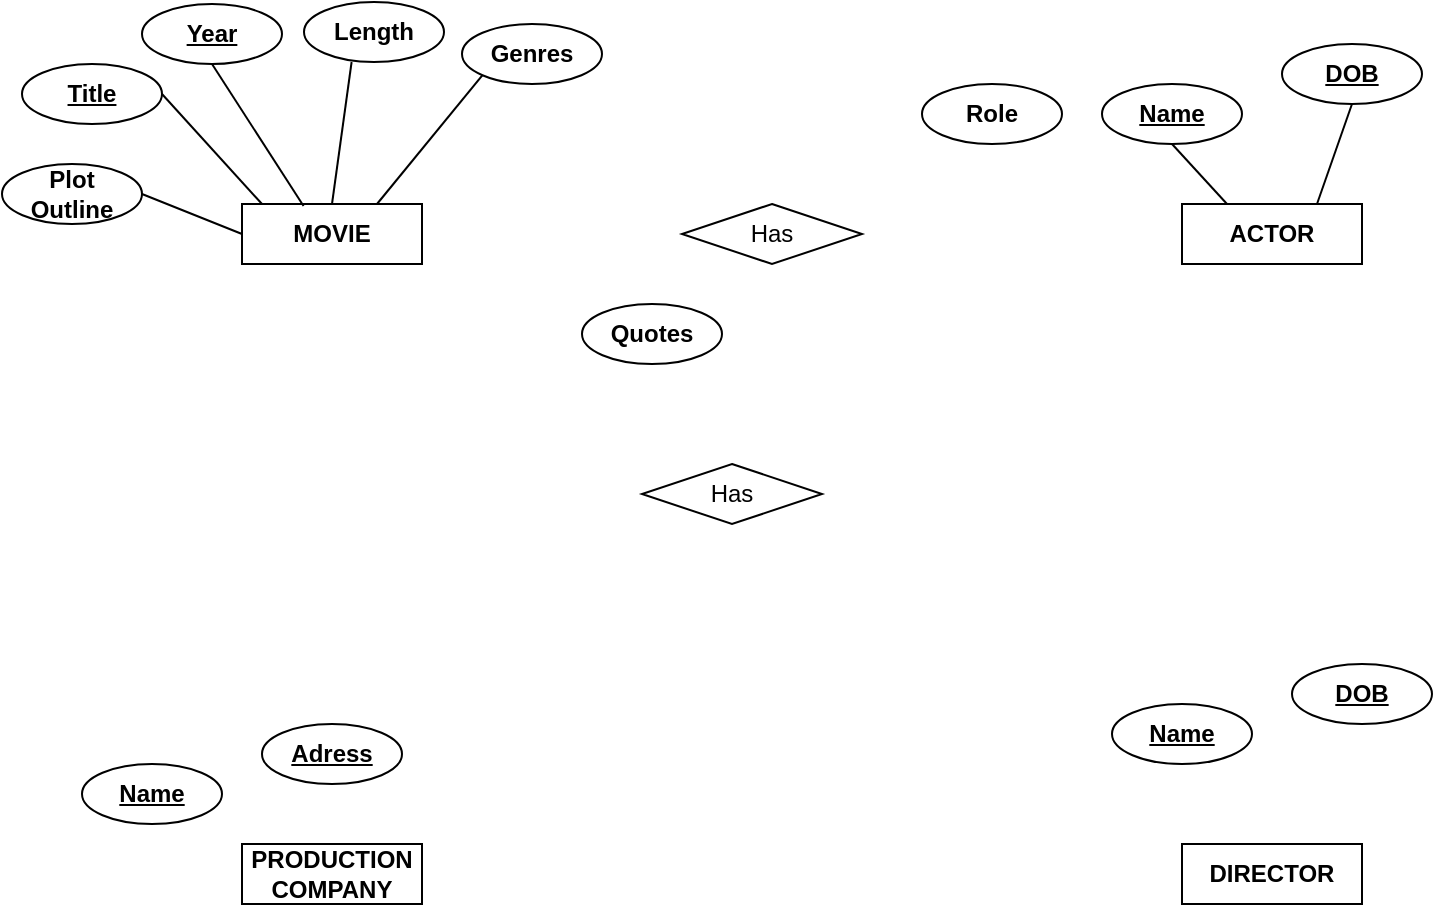 <mxfile version="14.2.9" type="github">
  <diagram id="Z0x2t-ABKoLhqLF_gDPw" name="Page-1">
    <mxGraphModel dx="1038" dy="556" grid="1" gridSize="10" guides="1" tooltips="1" connect="1" arrows="1" fold="1" page="1" pageScale="1" pageWidth="827" pageHeight="1169" math="0" shadow="0">
      <root>
        <mxCell id="0" />
        <mxCell id="1" parent="0" />
        <mxCell id="oCjEifJK1wwtSCwdsAz2-1" value="MOVIE" style="whiteSpace=wrap;html=1;align=center;fontStyle=1" vertex="1" parent="1">
          <mxGeometry x="120" y="130" width="90" height="30" as="geometry" />
        </mxCell>
        <mxCell id="oCjEifJK1wwtSCwdsAz2-2" value="PRODUCTION&lt;br&gt;COMPANY" style="whiteSpace=wrap;html=1;align=center;fontStyle=1" vertex="1" parent="1">
          <mxGeometry x="120" y="450" width="90" height="30" as="geometry" />
        </mxCell>
        <mxCell id="oCjEifJK1wwtSCwdsAz2-3" value="DIRECTOR" style="whiteSpace=wrap;html=1;align=center;fontStyle=1" vertex="1" parent="1">
          <mxGeometry x="590" y="450" width="90" height="30" as="geometry" />
        </mxCell>
        <mxCell id="oCjEifJK1wwtSCwdsAz2-4" value="ACTOR" style="whiteSpace=wrap;html=1;align=center;fontStyle=1" vertex="1" parent="1">
          <mxGeometry x="590" y="130" width="90" height="30" as="geometry" />
        </mxCell>
        <mxCell id="oCjEifJK1wwtSCwdsAz2-5" value="Title" style="ellipse;whiteSpace=wrap;html=1;align=center;fontStyle=5" vertex="1" parent="1">
          <mxGeometry x="10" y="60" width="70" height="30" as="geometry" />
        </mxCell>
        <mxCell id="oCjEifJK1wwtSCwdsAz2-6" value="Year" style="ellipse;whiteSpace=wrap;html=1;align=center;fontStyle=5" vertex="1" parent="1">
          <mxGeometry x="70" y="30" width="70" height="30" as="geometry" />
        </mxCell>
        <mxCell id="oCjEifJK1wwtSCwdsAz2-7" value="Length" style="ellipse;whiteSpace=wrap;html=1;align=center;fontStyle=1" vertex="1" parent="1">
          <mxGeometry x="151" y="29" width="70" height="30" as="geometry" />
        </mxCell>
        <mxCell id="oCjEifJK1wwtSCwdsAz2-8" value="Genres" style="ellipse;whiteSpace=wrap;html=1;align=center;fontStyle=1" vertex="1" parent="1">
          <mxGeometry x="230" y="40" width="70" height="30" as="geometry" />
        </mxCell>
        <mxCell id="oCjEifJK1wwtSCwdsAz2-9" value="Plot&lt;br&gt;Outline" style="ellipse;whiteSpace=wrap;html=1;align=center;fontStyle=1" vertex="1" parent="1">
          <mxGeometry y="110" width="70" height="30" as="geometry" />
        </mxCell>
        <mxCell id="oCjEifJK1wwtSCwdsAz2-10" value="Quotes" style="ellipse;whiteSpace=wrap;html=1;align=center;fontStyle=1" vertex="1" parent="1">
          <mxGeometry x="290" y="180" width="70" height="30" as="geometry" />
        </mxCell>
        <mxCell id="oCjEifJK1wwtSCwdsAz2-11" value="Name" style="ellipse;whiteSpace=wrap;html=1;align=center;fontStyle=5" vertex="1" parent="1">
          <mxGeometry x="550" y="70" width="70" height="30" as="geometry" />
        </mxCell>
        <mxCell id="oCjEifJK1wwtSCwdsAz2-12" value="DOB" style="ellipse;whiteSpace=wrap;html=1;align=center;fontStyle=5" vertex="1" parent="1">
          <mxGeometry x="640" y="50" width="70" height="30" as="geometry" />
        </mxCell>
        <mxCell id="oCjEifJK1wwtSCwdsAz2-13" value="Role" style="ellipse;whiteSpace=wrap;html=1;align=center;fontStyle=1" vertex="1" parent="1">
          <mxGeometry x="460" y="70" width="70" height="30" as="geometry" />
        </mxCell>
        <mxCell id="oCjEifJK1wwtSCwdsAz2-14" value="Name" style="ellipse;whiteSpace=wrap;html=1;align=center;fontStyle=5" vertex="1" parent="1">
          <mxGeometry x="555" y="380" width="70" height="30" as="geometry" />
        </mxCell>
        <mxCell id="oCjEifJK1wwtSCwdsAz2-15" value="DOB" style="ellipse;whiteSpace=wrap;html=1;align=center;fontStyle=5" vertex="1" parent="1">
          <mxGeometry x="645" y="360" width="70" height="30" as="geometry" />
        </mxCell>
        <mxCell id="oCjEifJK1wwtSCwdsAz2-16" value="Name" style="ellipse;whiteSpace=wrap;html=1;align=center;fontStyle=5" vertex="1" parent="1">
          <mxGeometry x="40" y="410" width="70" height="30" as="geometry" />
        </mxCell>
        <mxCell id="oCjEifJK1wwtSCwdsAz2-17" value="Adress" style="ellipse;whiteSpace=wrap;html=1;align=center;fontStyle=5" vertex="1" parent="1">
          <mxGeometry x="130" y="390" width="70" height="30" as="geometry" />
        </mxCell>
        <mxCell id="oCjEifJK1wwtSCwdsAz2-18" value="Has" style="shape=rhombus;perimeter=rhombusPerimeter;whiteSpace=wrap;html=1;align=center;" vertex="1" parent="1">
          <mxGeometry x="340" y="130" width="90" height="30" as="geometry" />
        </mxCell>
        <mxCell id="oCjEifJK1wwtSCwdsAz2-19" value="Has" style="shape=rhombus;perimeter=rhombusPerimeter;whiteSpace=wrap;html=1;align=center;" vertex="1" parent="1">
          <mxGeometry x="320" y="260" width="90" height="30" as="geometry" />
        </mxCell>
        <mxCell id="oCjEifJK1wwtSCwdsAz2-20" value="" style="endArrow=none;html=1;rounded=0;exitX=0;exitY=0.5;exitDx=0;exitDy=0;entryX=1;entryY=0.5;entryDx=0;entryDy=0;" edge="1" parent="1" source="oCjEifJK1wwtSCwdsAz2-1" target="oCjEifJK1wwtSCwdsAz2-9">
          <mxGeometry relative="1" as="geometry">
            <mxPoint x="330" y="280" as="sourcePoint" />
            <mxPoint x="490" y="280" as="targetPoint" />
          </mxGeometry>
        </mxCell>
        <mxCell id="oCjEifJK1wwtSCwdsAz2-21" value="" style="endArrow=none;html=1;rounded=0;entryX=1;entryY=0.5;entryDx=0;entryDy=0;" edge="1" parent="1" target="oCjEifJK1wwtSCwdsAz2-5">
          <mxGeometry relative="1" as="geometry">
            <mxPoint x="130" y="130" as="sourcePoint" />
            <mxPoint x="80" y="135" as="targetPoint" />
          </mxGeometry>
        </mxCell>
        <mxCell id="oCjEifJK1wwtSCwdsAz2-22" value="" style="endArrow=none;html=1;rounded=0;exitX=0.342;exitY=0.033;exitDx=0;exitDy=0;entryX=0.5;entryY=1;entryDx=0;entryDy=0;exitPerimeter=0;" edge="1" parent="1" source="oCjEifJK1wwtSCwdsAz2-1" target="oCjEifJK1wwtSCwdsAz2-6">
          <mxGeometry relative="1" as="geometry">
            <mxPoint x="138.37" y="141.8" as="sourcePoint" />
            <mxPoint x="90" y="85" as="targetPoint" />
          </mxGeometry>
        </mxCell>
        <mxCell id="oCjEifJK1wwtSCwdsAz2-23" value="" style="endArrow=none;html=1;rounded=0;exitX=0.5;exitY=0;exitDx=0;exitDy=0;entryX=0.34;entryY=1;entryDx=0;entryDy=0;entryPerimeter=0;" edge="1" parent="1" source="oCjEifJK1wwtSCwdsAz2-1" target="oCjEifJK1wwtSCwdsAz2-7">
          <mxGeometry relative="1" as="geometry">
            <mxPoint x="152.5" y="140" as="sourcePoint" />
            <mxPoint x="115" y="70" as="targetPoint" />
          </mxGeometry>
        </mxCell>
        <mxCell id="oCjEifJK1wwtSCwdsAz2-24" value="" style="endArrow=none;html=1;rounded=0;exitX=0.75;exitY=0;exitDx=0;exitDy=0;entryX=0;entryY=1;entryDx=0;entryDy=0;" edge="1" parent="1" source="oCjEifJK1wwtSCwdsAz2-1" target="oCjEifJK1wwtSCwdsAz2-8">
          <mxGeometry relative="1" as="geometry">
            <mxPoint x="175" y="140" as="sourcePoint" />
            <mxPoint x="184.8" y="69" as="targetPoint" />
          </mxGeometry>
        </mxCell>
        <mxCell id="oCjEifJK1wwtSCwdsAz2-25" value="" style="endArrow=none;html=1;rounded=0;exitX=0.5;exitY=1;exitDx=0;exitDy=0;entryX=0.25;entryY=0;entryDx=0;entryDy=0;" edge="1" parent="1" source="oCjEifJK1wwtSCwdsAz2-11" target="oCjEifJK1wwtSCwdsAz2-4">
          <mxGeometry relative="1" as="geometry">
            <mxPoint x="197.5" y="140" as="sourcePoint" />
            <mxPoint x="250.251" y="75.607" as="targetPoint" />
          </mxGeometry>
        </mxCell>
        <mxCell id="oCjEifJK1wwtSCwdsAz2-26" value="" style="endArrow=none;html=1;rounded=0;exitX=0.5;exitY=1;exitDx=0;exitDy=0;entryX=0.75;entryY=0;entryDx=0;entryDy=0;" edge="1" parent="1" source="oCjEifJK1wwtSCwdsAz2-12" target="oCjEifJK1wwtSCwdsAz2-4">
          <mxGeometry relative="1" as="geometry">
            <mxPoint x="595" y="110" as="sourcePoint" />
            <mxPoint x="622.5" y="140" as="targetPoint" />
          </mxGeometry>
        </mxCell>
      </root>
    </mxGraphModel>
  </diagram>
</mxfile>
